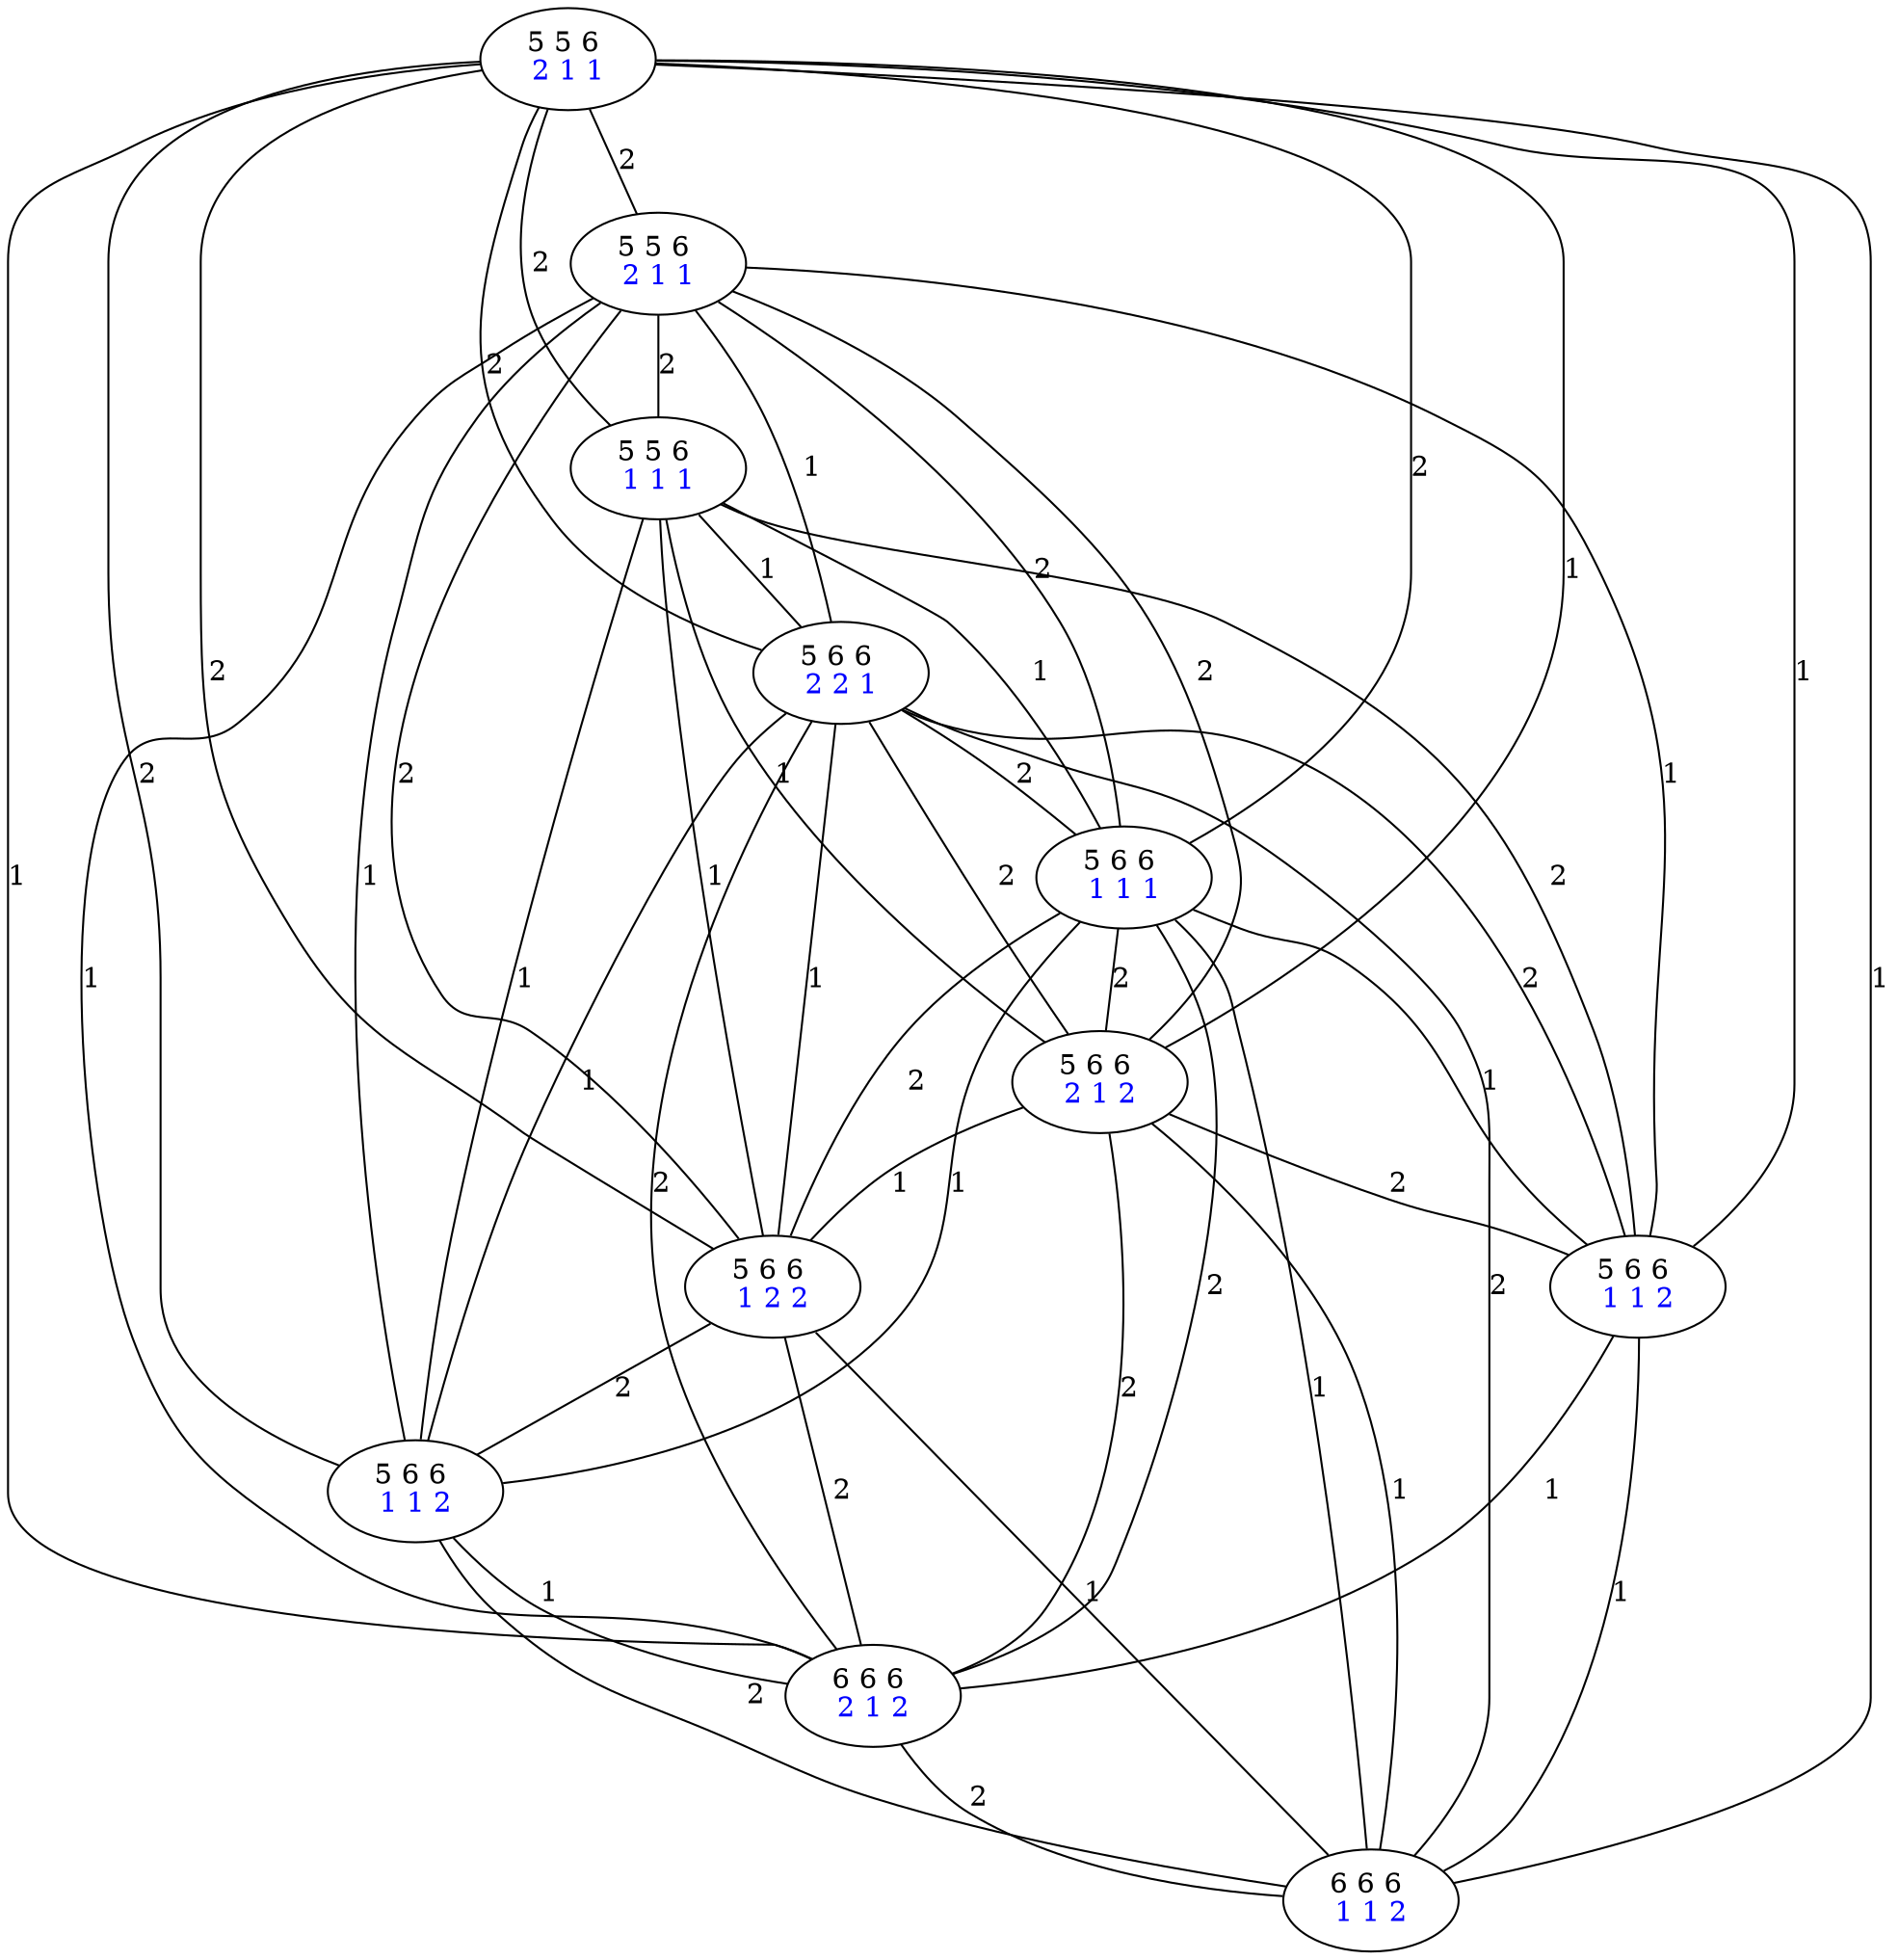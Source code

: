 graph G {
	0 [label=<5 5 6 <BR/> <FONT COLOR="BLUE">2 1 1 </FONT>>];
	1 [label=<5 5 6 <BR/> <FONT COLOR="BLUE">2 1 1 </FONT>>];
	2 [label=<5 5 6 <BR/> <FONT COLOR="BLUE">1 1 1 </FONT>>];
	3 [label=<5 6 6 <BR/> <FONT COLOR="BLUE">2 2 1 </FONT>>];
	4 [label=<5 6 6 <BR/> <FONT COLOR="BLUE">1 1 1 </FONT>>];
	5 [label=<5 6 6 <BR/> <FONT COLOR="BLUE">2 1 2 </FONT>>];
	6 [label=<5 6 6 <BR/> <FONT COLOR="BLUE">1 1 2 </FONT>>];
	7 [label=<5 6 6 <BR/> <FONT COLOR="BLUE">1 2 2 </FONT>>];
	8 [label=<5 6 6 <BR/> <FONT COLOR="BLUE">1 1 2 </FONT>>];
	9 [label=<6 6 6 <BR/> <FONT COLOR="BLUE">2 1 2 </FONT>>];
	10 [label=<6 6 6 <BR/> <FONT COLOR="BLUE">1 1 2 </FONT>>];
	0 -- 1 [label="2"];
	0 -- 2 [label="2"];
	0 -- 3 [label="2"];
	0 -- 4 [label="2"];
	0 -- 5 [label="1"];
	0 -- 6 [label="1"];
	0 -- 7 [label="2"];
	0 -- 8 [label="2"];
	0 -- 9 [label="1"];
	0 -- 10 [label="1"];
	1 -- 2 [label="2"];
	1 -- 3 [label="1"];
	1 -- 4 [label="2"];
	1 -- 5 [label="2"];
	1 -- 6 [label="1"];
	1 -- 7 [label="2"];
	1 -- 8 [label="1"];
	1 -- 9 [label="1"];
	2 -- 3 [label="1"];
	2 -- 4 [label="1"];
	2 -- 5 [label="1"];
	2 -- 6 [label="2"];
	2 -- 7 [label="1"];
	2 -- 8 [label="1"];
	3 -- 4 [label="2"];
	3 -- 5 [label="2"];
	3 -- 6 [label="2"];
	3 -- 7 [label="1"];
	3 -- 8 [label="1"];
	3 -- 9 [label="2"];
	3 -- 10 [label="2"];
	4 -- 5 [label="2"];
	4 -- 6 [label="1"];
	4 -- 7 [label="2"];
	4 -- 8 [label="1"];
	4 -- 9 [label="2"];
	4 -- 10 [label="1"];
	5 -- 6 [label="2"];
	5 -- 7 [label="1"];
	5 -- 9 [label="2"];
	5 -- 10 [label="1"];
	6 -- 9 [label="1"];
	6 -- 10 [label="1"];
	7 -- 8 [label="2"];
	7 -- 9 [label="2"];
	7 -- 10 [label="1"];
	8 -- 9 [label="1"];
	8 -- 10 [label="2"];
	9 -- 10 [label="2"];
}